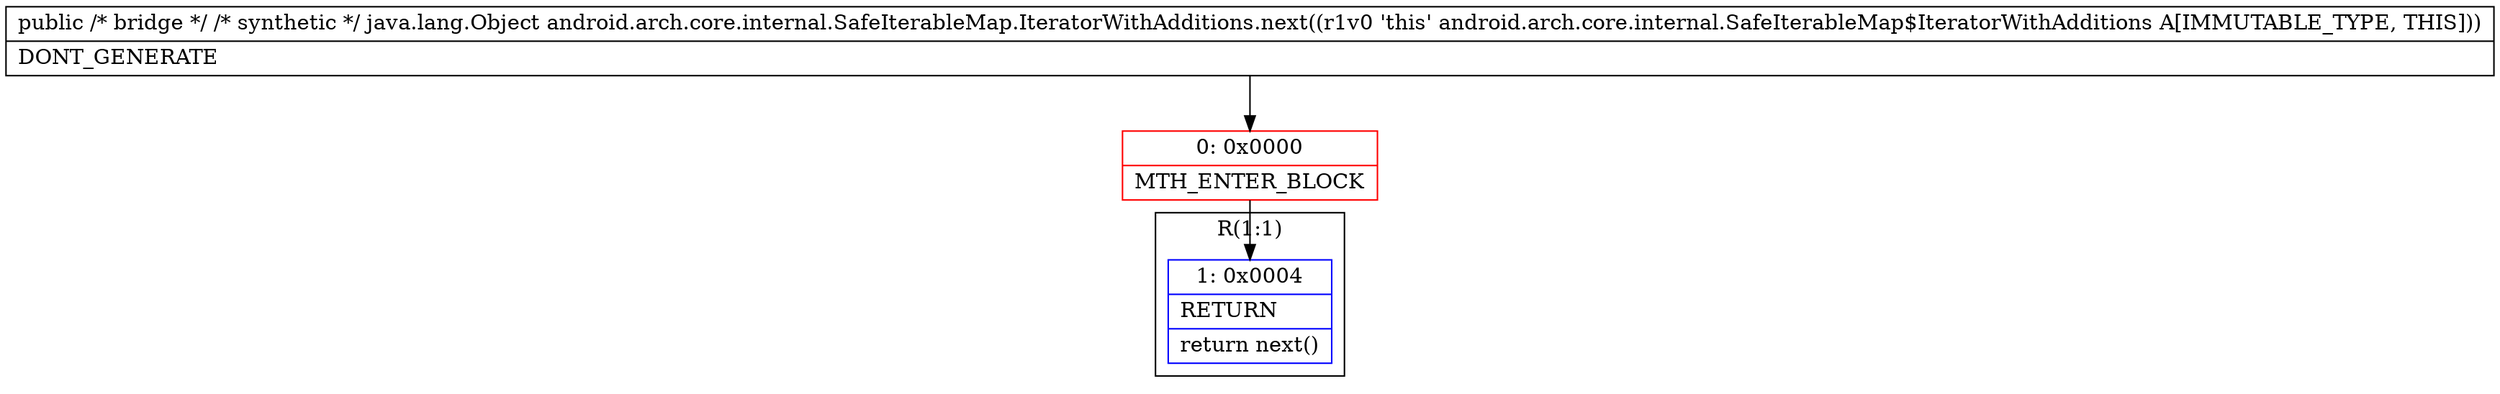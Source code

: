 digraph "CFG forandroid.arch.core.internal.SafeIterableMap.IteratorWithAdditions.next()Ljava\/lang\/Object;" {
subgraph cluster_Region_2089732024 {
label = "R(1:1)";
node [shape=record,color=blue];
Node_1 [shape=record,label="{1\:\ 0x0004|RETURN\l|return next()\l}"];
}
Node_0 [shape=record,color=red,label="{0\:\ 0x0000|MTH_ENTER_BLOCK\l}"];
MethodNode[shape=record,label="{public \/* bridge *\/ \/* synthetic *\/ java.lang.Object android.arch.core.internal.SafeIterableMap.IteratorWithAdditions.next((r1v0 'this' android.arch.core.internal.SafeIterableMap$IteratorWithAdditions A[IMMUTABLE_TYPE, THIS]))  | DONT_GENERATE\l}"];
MethodNode -> Node_0;
Node_0 -> Node_1;
}

